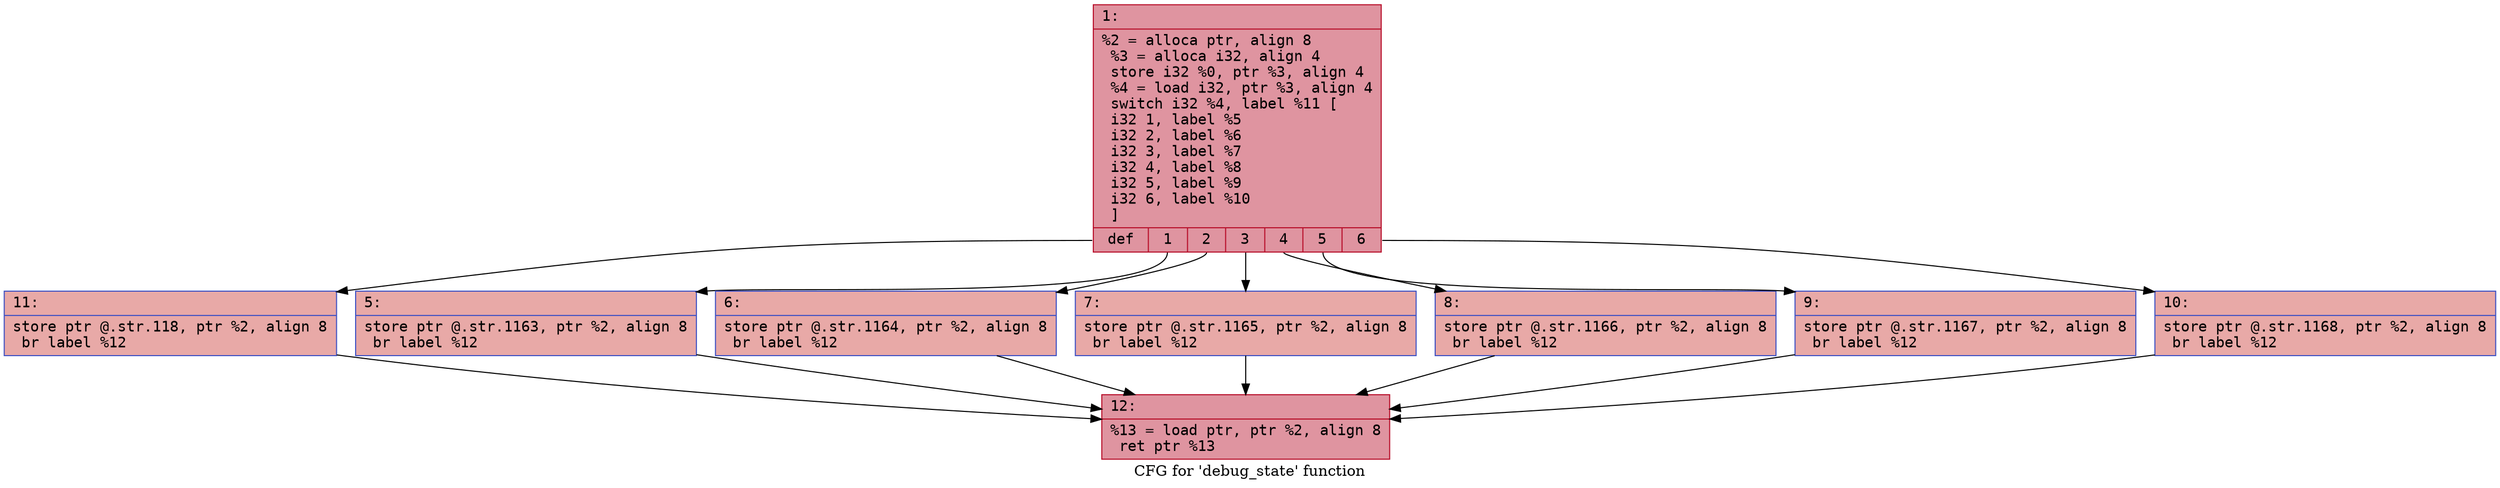 digraph "CFG for 'debug_state' function" {
	label="CFG for 'debug_state' function";

	Node0x6000005bd180 [shape=record,color="#b70d28ff", style=filled, fillcolor="#b70d2870" fontname="Courier",label="{1:\l|  %2 = alloca ptr, align 8\l  %3 = alloca i32, align 4\l  store i32 %0, ptr %3, align 4\l  %4 = load i32, ptr %3, align 4\l  switch i32 %4, label %11 [\l    i32 1, label %5\l    i32 2, label %6\l    i32 3, label %7\l    i32 4, label %8\l    i32 5, label %9\l    i32 6, label %10\l  ]\l|{<s0>def|<s1>1|<s2>2|<s3>3|<s4>4|<s5>5|<s6>6}}"];
	Node0x6000005bd180:s0 -> Node0x6000005bd3b0[tooltip="1 -> 11\nProbability 14.29%" ];
	Node0x6000005bd180:s1 -> Node0x6000005bd1d0[tooltip="1 -> 5\nProbability 14.29%" ];
	Node0x6000005bd180:s2 -> Node0x6000005bd220[tooltip="1 -> 6\nProbability 14.29%" ];
	Node0x6000005bd180:s3 -> Node0x6000005bd270[tooltip="1 -> 7\nProbability 14.29%" ];
	Node0x6000005bd180:s4 -> Node0x6000005bd2c0[tooltip="1 -> 8\nProbability 14.29%" ];
	Node0x6000005bd180:s5 -> Node0x6000005bd310[tooltip="1 -> 9\nProbability 14.29%" ];
	Node0x6000005bd180:s6 -> Node0x6000005bd360[tooltip="1 -> 10\nProbability 14.29%" ];
	Node0x6000005bd1d0 [shape=record,color="#3d50c3ff", style=filled, fillcolor="#ca3b3770" fontname="Courier",label="{5:\l|  store ptr @.str.1163, ptr %2, align 8\l  br label %12\l}"];
	Node0x6000005bd1d0 -> Node0x6000005bd400[tooltip="5 -> 12\nProbability 100.00%" ];
	Node0x6000005bd220 [shape=record,color="#3d50c3ff", style=filled, fillcolor="#ca3b3770" fontname="Courier",label="{6:\l|  store ptr @.str.1164, ptr %2, align 8\l  br label %12\l}"];
	Node0x6000005bd220 -> Node0x6000005bd400[tooltip="6 -> 12\nProbability 100.00%" ];
	Node0x6000005bd270 [shape=record,color="#3d50c3ff", style=filled, fillcolor="#ca3b3770" fontname="Courier",label="{7:\l|  store ptr @.str.1165, ptr %2, align 8\l  br label %12\l}"];
	Node0x6000005bd270 -> Node0x6000005bd400[tooltip="7 -> 12\nProbability 100.00%" ];
	Node0x6000005bd2c0 [shape=record,color="#3d50c3ff", style=filled, fillcolor="#ca3b3770" fontname="Courier",label="{8:\l|  store ptr @.str.1166, ptr %2, align 8\l  br label %12\l}"];
	Node0x6000005bd2c0 -> Node0x6000005bd400[tooltip="8 -> 12\nProbability 100.00%" ];
	Node0x6000005bd310 [shape=record,color="#3d50c3ff", style=filled, fillcolor="#ca3b3770" fontname="Courier",label="{9:\l|  store ptr @.str.1167, ptr %2, align 8\l  br label %12\l}"];
	Node0x6000005bd310 -> Node0x6000005bd400[tooltip="9 -> 12\nProbability 100.00%" ];
	Node0x6000005bd360 [shape=record,color="#3d50c3ff", style=filled, fillcolor="#ca3b3770" fontname="Courier",label="{10:\l|  store ptr @.str.1168, ptr %2, align 8\l  br label %12\l}"];
	Node0x6000005bd360 -> Node0x6000005bd400[tooltip="10 -> 12\nProbability 100.00%" ];
	Node0x6000005bd3b0 [shape=record,color="#3d50c3ff", style=filled, fillcolor="#ca3b3770" fontname="Courier",label="{11:\l|  store ptr @.str.118, ptr %2, align 8\l  br label %12\l}"];
	Node0x6000005bd3b0 -> Node0x6000005bd400[tooltip="11 -> 12\nProbability 100.00%" ];
	Node0x6000005bd400 [shape=record,color="#b70d28ff", style=filled, fillcolor="#b70d2870" fontname="Courier",label="{12:\l|  %13 = load ptr, ptr %2, align 8\l  ret ptr %13\l}"];
}
